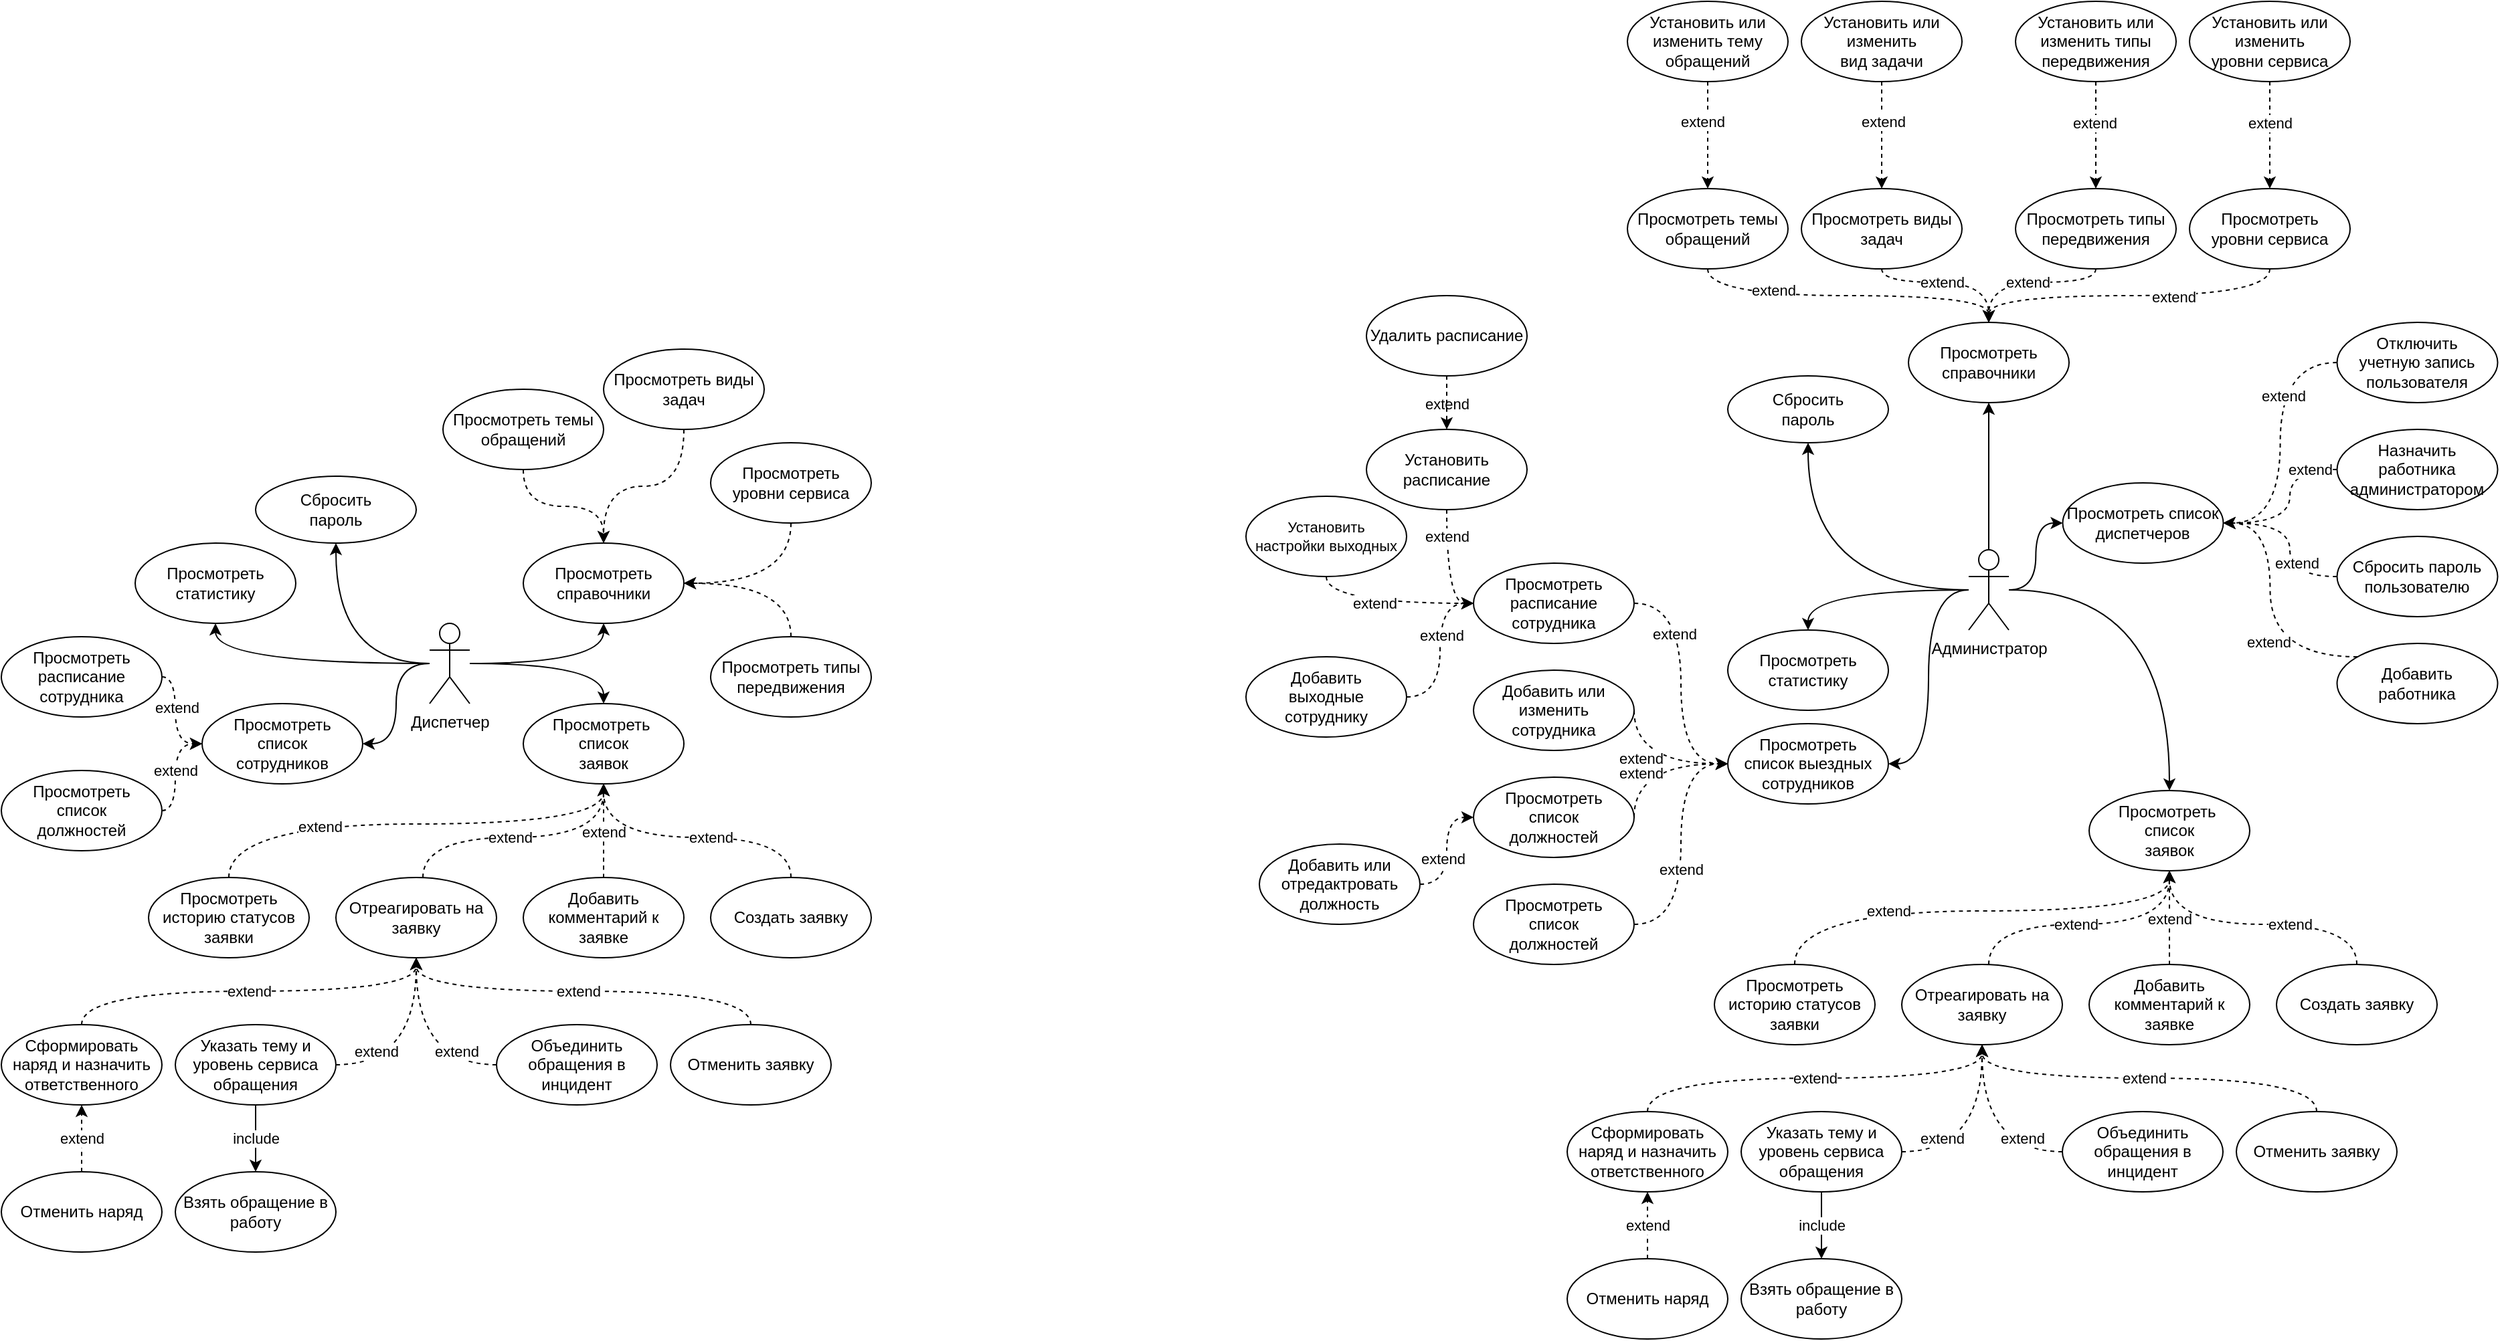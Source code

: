 <mxfile version="21.1.9" type="github">
  <diagram id="vjuk1poThl9Il7xJmEbo" name="Page-1">
    <mxGraphModel dx="1644" dy="2103" grid="1" gridSize="10" guides="1" tooltips="1" connect="1" arrows="1" fold="1" page="1" pageScale="1" pageWidth="1920" pageHeight="1200" math="0" shadow="0">
      <root>
        <mxCell id="0" />
        <mxCell id="1" parent="0" />
        <mxCell id="JzdlDccudjg5mqdQQXAU-8" value="" style="edgeStyle=orthogonalEdgeStyle;orthogonalLoop=1;jettySize=auto;html=1;curved=1;entryX=0.5;entryY=0;entryDx=0;entryDy=0;" parent="1" source="JzdlDccudjg5mqdQQXAU-1" target="JzdlDccudjg5mqdQQXAU-7" edge="1">
          <mxGeometry relative="1" as="geometry" />
        </mxCell>
        <mxCell id="PTMCNFeBPla3yoTyyolg-50" style="edgeStyle=orthogonalEdgeStyle;shape=connector;curved=1;rounded=0;orthogonalLoop=1;jettySize=auto;html=1;entryX=1;entryY=0.5;entryDx=0;entryDy=0;labelBackgroundColor=default;strokeColor=default;fontFamily=Helvetica;fontSize=11;fontColor=default;endArrow=classic;" parent="1" source="JzdlDccudjg5mqdQQXAU-1" target="PTMCNFeBPla3yoTyyolg-49" edge="1">
          <mxGeometry relative="1" as="geometry" />
        </mxCell>
        <mxCell id="qtg-pSpe1ta4W5BYF0yq-2" style="edgeStyle=orthogonalEdgeStyle;rounded=0;orthogonalLoop=1;jettySize=auto;html=1;entryX=0.5;entryY=1;entryDx=0;entryDy=0;curved=1;" edge="1" parent="1" source="JzdlDccudjg5mqdQQXAU-1" target="qtg-pSpe1ta4W5BYF0yq-1">
          <mxGeometry relative="1" as="geometry" />
        </mxCell>
        <mxCell id="qtg-pSpe1ta4W5BYF0yq-13" style="edgeStyle=orthogonalEdgeStyle;shape=connector;curved=1;rounded=0;orthogonalLoop=1;jettySize=auto;html=1;entryX=0.5;entryY=1;entryDx=0;entryDy=0;labelBackgroundColor=default;strokeColor=default;fontFamily=Helvetica;fontSize=11;fontColor=default;endArrow=classic;" edge="1" parent="1" source="JzdlDccudjg5mqdQQXAU-1" target="qtg-pSpe1ta4W5BYF0yq-12">
          <mxGeometry relative="1" as="geometry" />
        </mxCell>
        <mxCell id="qtg-pSpe1ta4W5BYF0yq-14" style="edgeStyle=orthogonalEdgeStyle;shape=connector;curved=1;rounded=0;orthogonalLoop=1;jettySize=auto;html=1;entryX=0.5;entryY=1;entryDx=0;entryDy=0;labelBackgroundColor=default;strokeColor=default;fontFamily=Helvetica;fontSize=11;fontColor=default;endArrow=classic;" edge="1" parent="1" source="JzdlDccudjg5mqdQQXAU-1" target="qtg-pSpe1ta4W5BYF0yq-11">
          <mxGeometry relative="1" as="geometry" />
        </mxCell>
        <mxCell id="JzdlDccudjg5mqdQQXAU-1" value="Диспетчер" style="shape=umlActor;verticalLabelPosition=bottom;verticalAlign=top;html=1;outlineConnect=0;" parent="1" vertex="1">
          <mxGeometry x="610" y="445" width="30" height="60" as="geometry" />
        </mxCell>
        <mxCell id="JzdlDccudjg5mqdQQXAU-12" value="" style="edgeStyle=orthogonalEdgeStyle;curved=1;orthogonalLoop=1;jettySize=auto;html=1;dashed=1;" parent="1" source="JzdlDccudjg5mqdQQXAU-11" target="JzdlDccudjg5mqdQQXAU-7" edge="1">
          <mxGeometry relative="1" as="geometry">
            <Array as="points">
              <mxPoint x="740" y="675" />
            </Array>
          </mxGeometry>
        </mxCell>
        <mxCell id="JzdlDccudjg5mqdQQXAU-13" value="extend" style="edgeLabel;html=1;align=center;verticalAlign=middle;resizable=0;points=[];" parent="JzdlDccudjg5mqdQQXAU-12" vertex="1" connectable="0">
          <mxGeometry x="0.202" y="1" relative="1" as="geometry">
            <mxPoint x="1" y="8" as="offset" />
          </mxGeometry>
        </mxCell>
        <mxCell id="PTMCNFeBPla3yoTyyolg-44" value="" style="edgeStyle=orthogonalEdgeStyle;shape=connector;curved=1;rounded=0;orthogonalLoop=1;jettySize=auto;html=1;labelBackgroundColor=default;strokeColor=default;fontFamily=Helvetica;fontSize=11;fontColor=default;endArrow=classic;dashed=1;exitX=0.5;exitY=0;exitDx=0;exitDy=0;" parent="1" source="PTMCNFeBPla3yoTyyolg-43" target="JzdlDccudjg5mqdQQXAU-7" edge="1">
          <mxGeometry relative="1" as="geometry">
            <Array as="points">
              <mxPoint x="460" y="595" />
              <mxPoint x="740" y="595" />
            </Array>
          </mxGeometry>
        </mxCell>
        <mxCell id="PTMCNFeBPla3yoTyyolg-45" value="extend" style="edgeLabel;html=1;align=center;verticalAlign=middle;resizable=0;points=[];fontSize=11;fontFamily=Helvetica;fontColor=default;" parent="PTMCNFeBPla3yoTyyolg-44" vertex="1" connectable="0">
          <mxGeometry x="-0.386" y="-2" relative="1" as="geometry">
            <mxPoint as="offset" />
          </mxGeometry>
        </mxCell>
        <mxCell id="JzdlDccudjg5mqdQQXAU-7" value="Просмотреть&amp;nbsp;&lt;br&gt;список&lt;br&gt;заявок" style="ellipse;whiteSpace=wrap;html=1;verticalAlign=middle;" parent="1" vertex="1">
          <mxGeometry x="680" y="505" width="120" height="60" as="geometry" />
        </mxCell>
        <mxCell id="JzdlDccudjg5mqdQQXAU-11" value="Добавить комментарий к заявке" style="ellipse;whiteSpace=wrap;html=1;verticalAlign=middle;" parent="1" vertex="1">
          <mxGeometry x="680" y="635" width="120" height="60" as="geometry" />
        </mxCell>
        <mxCell id="JzdlDccudjg5mqdQQXAU-15" style="edgeStyle=orthogonalEdgeStyle;curved=1;orthogonalLoop=1;jettySize=auto;html=1;exitX=0.5;exitY=0;exitDx=0;exitDy=0;entryX=0.5;entryY=1;entryDx=0;entryDy=0;dashed=1;" parent="1" source="JzdlDccudjg5mqdQQXAU-14" target="JzdlDccudjg5mqdQQXAU-19" edge="1">
          <mxGeometry relative="1" as="geometry" />
        </mxCell>
        <mxCell id="JzdlDccudjg5mqdQQXAU-16" value="extend" style="edgeLabel;html=1;align=center;verticalAlign=middle;resizable=0;points=[];" parent="JzdlDccudjg5mqdQQXAU-15" vertex="1" connectable="0">
          <mxGeometry x="0.076" relative="1" as="geometry">
            <mxPoint x="-12" as="offset" />
          </mxGeometry>
        </mxCell>
        <mxCell id="PTMCNFeBPla3yoTyyolg-34" value="extend" style="edgeStyle=orthogonalEdgeStyle;shape=connector;curved=1;rounded=0;orthogonalLoop=1;jettySize=auto;html=1;labelBackgroundColor=default;strokeColor=default;fontFamily=Helvetica;fontSize=11;fontColor=default;endArrow=classic;dashed=1;" parent="1" source="PTMCNFeBPla3yoTyyolg-33" target="JzdlDccudjg5mqdQQXAU-14" edge="1">
          <mxGeometry relative="1" as="geometry" />
        </mxCell>
        <mxCell id="JzdlDccudjg5mqdQQXAU-14" value="Сформировать наряд и назначить ответственного" style="ellipse;whiteSpace=wrap;html=1;verticalAlign=middle;" parent="1" vertex="1">
          <mxGeometry x="290" y="745" width="120" height="60" as="geometry" />
        </mxCell>
        <mxCell id="JzdlDccudjg5mqdQQXAU-17" value="" style="edgeStyle=orthogonalEdgeStyle;curved=1;orthogonalLoop=1;jettySize=auto;html=1;dashed=1;" parent="1" source="JzdlDccudjg5mqdQQXAU-19" edge="1">
          <mxGeometry relative="1" as="geometry">
            <mxPoint x="740" y="565" as="targetPoint" />
            <Array as="points">
              <mxPoint x="605" y="605" />
              <mxPoint x="740" y="605" />
            </Array>
          </mxGeometry>
        </mxCell>
        <mxCell id="JzdlDccudjg5mqdQQXAU-18" value="extend" style="edgeLabel;html=1;align=center;verticalAlign=middle;resizable=0;points=[];" parent="JzdlDccudjg5mqdQQXAU-17" vertex="1" connectable="0">
          <mxGeometry x="0.202" y="1" relative="1" as="geometry">
            <mxPoint x="-29" y="1" as="offset" />
          </mxGeometry>
        </mxCell>
        <mxCell id="PTMCNFeBPla3yoTyyolg-36" value="extend" style="edgeStyle=orthogonalEdgeStyle;shape=connector;curved=1;rounded=0;orthogonalLoop=1;jettySize=auto;html=1;labelBackgroundColor=default;strokeColor=default;fontFamily=Helvetica;fontSize=11;fontColor=default;endArrow=classic;dashed=1;exitX=0;exitY=0.5;exitDx=0;exitDy=0;" parent="1" source="PTMCNFeBPla3yoTyyolg-35" target="JzdlDccudjg5mqdQQXAU-19" edge="1">
          <mxGeometry x="-0.571" y="-10" relative="1" as="geometry">
            <mxPoint as="offset" />
          </mxGeometry>
        </mxCell>
        <mxCell id="PTMCNFeBPla3yoTyyolg-38" value="extend" style="edgeStyle=orthogonalEdgeStyle;shape=connector;curved=1;rounded=0;orthogonalLoop=1;jettySize=auto;html=1;labelBackgroundColor=default;strokeColor=default;fontFamily=Helvetica;fontSize=11;fontColor=default;endArrow=classic;entryX=0.5;entryY=1;entryDx=0;entryDy=0;exitX=1;exitY=0.5;exitDx=0;exitDy=0;dashed=1;" parent="1" source="PTMCNFeBPla3yoTyyolg-37" target="JzdlDccudjg5mqdQQXAU-19" edge="1">
          <mxGeometry x="-0.571" y="10" relative="1" as="geometry">
            <mxPoint as="offset" />
          </mxGeometry>
        </mxCell>
        <mxCell id="JzdlDccudjg5mqdQQXAU-19" value="Отреагировать на заявку" style="ellipse;whiteSpace=wrap;html=1;verticalAlign=middle;" parent="1" vertex="1">
          <mxGeometry x="540" y="635" width="120" height="60" as="geometry" />
        </mxCell>
        <mxCell id="JzdlDccudjg5mqdQQXAU-22" style="edgeStyle=orthogonalEdgeStyle;curved=1;orthogonalLoop=1;jettySize=auto;html=1;exitX=0.5;exitY=0;exitDx=0;exitDy=0;entryX=0.5;entryY=1;entryDx=0;entryDy=0;dashed=1;" parent="1" source="JzdlDccudjg5mqdQQXAU-24" target="JzdlDccudjg5mqdQQXAU-19" edge="1">
          <mxGeometry relative="1" as="geometry">
            <mxPoint x="745" y="715" as="targetPoint" />
          </mxGeometry>
        </mxCell>
        <mxCell id="JzdlDccudjg5mqdQQXAU-23" value="extend" style="edgeLabel;html=1;align=center;verticalAlign=middle;resizable=0;points=[];" parent="JzdlDccudjg5mqdQQXAU-22" vertex="1" connectable="0">
          <mxGeometry x="0.076" relative="1" as="geometry">
            <mxPoint x="7" as="offset" />
          </mxGeometry>
        </mxCell>
        <mxCell id="JzdlDccudjg5mqdQQXAU-24" value="Отменить заявку" style="ellipse;whiteSpace=wrap;html=1;verticalAlign=middle;" parent="1" vertex="1">
          <mxGeometry x="790" y="745" width="120" height="60" as="geometry" />
        </mxCell>
        <mxCell id="NQYNzT67ed76rX-NKbEG-14" value="Создать заявку" style="ellipse;whiteSpace=wrap;html=1;verticalAlign=middle;" parent="1" vertex="1">
          <mxGeometry x="820" y="635" width="120" height="60" as="geometry" />
        </mxCell>
        <mxCell id="NQYNzT67ed76rX-NKbEG-15" value="" style="edgeStyle=orthogonalEdgeStyle;curved=1;orthogonalLoop=1;jettySize=auto;html=1;dashed=1;entryX=0.5;entryY=1;entryDx=0;entryDy=0;exitX=0.5;exitY=0;exitDx=0;exitDy=0;" parent="1" source="NQYNzT67ed76rX-NKbEG-14" target="JzdlDccudjg5mqdQQXAU-7" edge="1">
          <mxGeometry relative="1" as="geometry">
            <mxPoint x="830" y="575" as="targetPoint" />
            <Array as="points">
              <mxPoint x="880" y="605" />
              <mxPoint x="740" y="605" />
            </Array>
            <mxPoint x="875" y="645" as="sourcePoint" />
          </mxGeometry>
        </mxCell>
        <mxCell id="NQYNzT67ed76rX-NKbEG-16" value="extend" style="edgeLabel;html=1;align=center;verticalAlign=middle;resizable=0;points=[];" parent="NQYNzT67ed76rX-NKbEG-15" vertex="1" connectable="0">
          <mxGeometry x="0.202" y="1" relative="1" as="geometry">
            <mxPoint x="36" y="-1" as="offset" />
          </mxGeometry>
        </mxCell>
        <mxCell id="PTMCNFeBPla3yoTyyolg-33" value="Отменить наряд" style="ellipse;whiteSpace=wrap;html=1;verticalAlign=middle;" parent="1" vertex="1">
          <mxGeometry x="290" y="855" width="120" height="60" as="geometry" />
        </mxCell>
        <mxCell id="PTMCNFeBPla3yoTyyolg-35" value="Объединить обращения в инцидент" style="ellipse;whiteSpace=wrap;html=1;verticalAlign=middle;" parent="1" vertex="1">
          <mxGeometry x="660" y="745" width="120" height="60" as="geometry" />
        </mxCell>
        <mxCell id="PTMCNFeBPla3yoTyyolg-40" value="include" style="edgeStyle=orthogonalEdgeStyle;shape=connector;curved=1;rounded=0;orthogonalLoop=1;jettySize=auto;html=1;labelBackgroundColor=default;strokeColor=default;fontFamily=Helvetica;fontSize=11;fontColor=default;endArrow=classic;" parent="1" source="PTMCNFeBPla3yoTyyolg-37" target="PTMCNFeBPla3yoTyyolg-39" edge="1">
          <mxGeometry relative="1" as="geometry" />
        </mxCell>
        <mxCell id="PTMCNFeBPla3yoTyyolg-37" value="Указать тему и уровень сервиса обращения" style="ellipse;whiteSpace=wrap;html=1;verticalAlign=middle;" parent="1" vertex="1">
          <mxGeometry x="420" y="745" width="120" height="60" as="geometry" />
        </mxCell>
        <mxCell id="PTMCNFeBPla3yoTyyolg-39" value="Взять обращение в работу" style="ellipse;whiteSpace=wrap;html=1;verticalAlign=middle;" parent="1" vertex="1">
          <mxGeometry x="420" y="855" width="120" height="60" as="geometry" />
        </mxCell>
        <mxCell id="PTMCNFeBPla3yoTyyolg-43" value="Просмотреть историю статусов&lt;br&gt;заявки" style="ellipse;whiteSpace=wrap;html=1;verticalAlign=middle;" parent="1" vertex="1">
          <mxGeometry x="400" y="635" width="120" height="60" as="geometry" />
        </mxCell>
        <mxCell id="PTMCNFeBPla3yoTyyolg-52" value="extend" style="edgeStyle=orthogonalEdgeStyle;shape=connector;curved=1;rounded=0;orthogonalLoop=1;jettySize=auto;html=1;labelBackgroundColor=default;strokeColor=default;fontFamily=Helvetica;fontSize=11;fontColor=default;endArrow=classic;dashed=1;" parent="1" source="PTMCNFeBPla3yoTyyolg-51" target="PTMCNFeBPla3yoTyyolg-49" edge="1">
          <mxGeometry relative="1" as="geometry">
            <Array as="points">
              <mxPoint x="420" y="585" />
              <mxPoint x="420" y="535" />
            </Array>
          </mxGeometry>
        </mxCell>
        <mxCell id="PTMCNFeBPla3yoTyyolg-54" value="" style="edgeStyle=orthogonalEdgeStyle;shape=connector;curved=1;rounded=0;orthogonalLoop=1;jettySize=auto;html=1;labelBackgroundColor=default;strokeColor=default;fontFamily=Helvetica;fontSize=11;fontColor=default;endArrow=classic;exitX=1;exitY=0.5;exitDx=0;exitDy=0;dashed=1;" parent="1" source="PTMCNFeBPla3yoTyyolg-53" target="PTMCNFeBPla3yoTyyolg-49" edge="1">
          <mxGeometry relative="1" as="geometry">
            <Array as="points">
              <mxPoint x="420" y="485" />
              <mxPoint x="420" y="535" />
            </Array>
          </mxGeometry>
        </mxCell>
        <mxCell id="PTMCNFeBPla3yoTyyolg-55" value="extend" style="edgeLabel;html=1;align=center;verticalAlign=middle;resizable=0;points=[];fontSize=11;fontFamily=Helvetica;fontColor=default;" parent="PTMCNFeBPla3yoTyyolg-54" vertex="1" connectable="0">
          <mxGeometry x="-0.186" y="1" relative="1" as="geometry">
            <mxPoint as="offset" />
          </mxGeometry>
        </mxCell>
        <mxCell id="PTMCNFeBPla3yoTyyolg-49" value="Просмотреть &lt;br&gt;список &lt;br&gt;сотрудников" style="ellipse;whiteSpace=wrap;html=1;verticalAlign=middle;" parent="1" vertex="1">
          <mxGeometry x="440" y="505" width="120" height="60" as="geometry" />
        </mxCell>
        <mxCell id="PTMCNFeBPla3yoTyyolg-51" value="Просмотреть &lt;br&gt;список &lt;br&gt;должностей" style="ellipse;whiteSpace=wrap;html=1;verticalAlign=middle;" parent="1" vertex="1">
          <mxGeometry x="290" y="555" width="120" height="60" as="geometry" />
        </mxCell>
        <mxCell id="PTMCNFeBPla3yoTyyolg-53" value="Просмотреть &lt;br&gt;расписание сотрудника" style="ellipse;whiteSpace=wrap;html=1;verticalAlign=middle;" parent="1" vertex="1">
          <mxGeometry x="290" y="455" width="120" height="60" as="geometry" />
        </mxCell>
        <mxCell id="qtg-pSpe1ta4W5BYF0yq-4" value="" style="edgeStyle=orthogonalEdgeStyle;shape=connector;curved=1;rounded=0;orthogonalLoop=1;jettySize=auto;html=1;labelBackgroundColor=default;strokeColor=default;fontFamily=Helvetica;fontSize=11;fontColor=default;endArrow=classic;dashed=1;exitX=0.5;exitY=1;exitDx=0;exitDy=0;" edge="1" parent="1" source="qtg-pSpe1ta4W5BYF0yq-3" target="qtg-pSpe1ta4W5BYF0yq-1">
          <mxGeometry relative="1" as="geometry" />
        </mxCell>
        <mxCell id="qtg-pSpe1ta4W5BYF0yq-1" value="Просмотреть справочники" style="ellipse;whiteSpace=wrap;html=1;verticalAlign=middle;" vertex="1" parent="1">
          <mxGeometry x="680" y="385" width="120" height="60" as="geometry" />
        </mxCell>
        <mxCell id="qtg-pSpe1ta4W5BYF0yq-3" value="Просмотреть темы обращений" style="ellipse;whiteSpace=wrap;html=1;verticalAlign=middle;" vertex="1" parent="1">
          <mxGeometry x="620" y="270" width="120" height="60" as="geometry" />
        </mxCell>
        <mxCell id="qtg-pSpe1ta4W5BYF0yq-6" style="edgeStyle=orthogonalEdgeStyle;shape=connector;curved=1;rounded=0;orthogonalLoop=1;jettySize=auto;html=1;entryX=0.5;entryY=0;entryDx=0;entryDy=0;labelBackgroundColor=default;strokeColor=default;fontFamily=Helvetica;fontSize=11;fontColor=default;endArrow=classic;dashed=1;exitX=0.5;exitY=1;exitDx=0;exitDy=0;" edge="1" parent="1" source="qtg-pSpe1ta4W5BYF0yq-5" target="qtg-pSpe1ta4W5BYF0yq-1">
          <mxGeometry relative="1" as="geometry" />
        </mxCell>
        <mxCell id="qtg-pSpe1ta4W5BYF0yq-5" value="Просмотреть виды задач" style="ellipse;whiteSpace=wrap;html=1;verticalAlign=middle;" vertex="1" parent="1">
          <mxGeometry x="740" y="240" width="120" height="60" as="geometry" />
        </mxCell>
        <mxCell id="qtg-pSpe1ta4W5BYF0yq-8" style="edgeStyle=orthogonalEdgeStyle;shape=connector;curved=1;rounded=0;orthogonalLoop=1;jettySize=auto;html=1;labelBackgroundColor=default;strokeColor=default;fontFamily=Helvetica;fontSize=11;fontColor=default;endArrow=classic;dashed=1;exitX=0.5;exitY=0;exitDx=0;exitDy=0;" edge="1" parent="1" source="qtg-pSpe1ta4W5BYF0yq-7">
          <mxGeometry relative="1" as="geometry">
            <mxPoint x="800" y="415" as="targetPoint" />
            <Array as="points">
              <mxPoint x="880" y="415" />
            </Array>
          </mxGeometry>
        </mxCell>
        <mxCell id="qtg-pSpe1ta4W5BYF0yq-7" value="Просмотреть типы передвижения" style="ellipse;whiteSpace=wrap;html=1;verticalAlign=middle;" vertex="1" parent="1">
          <mxGeometry x="820" y="455" width="120" height="60" as="geometry" />
        </mxCell>
        <mxCell id="qtg-pSpe1ta4W5BYF0yq-10" style="edgeStyle=orthogonalEdgeStyle;shape=connector;curved=1;rounded=0;orthogonalLoop=1;jettySize=auto;html=1;entryX=1;entryY=0.5;entryDx=0;entryDy=0;labelBackgroundColor=default;strokeColor=default;fontFamily=Helvetica;fontSize=11;fontColor=default;endArrow=classic;exitX=0.5;exitY=1;exitDx=0;exitDy=0;dashed=1;" edge="1" parent="1" source="qtg-pSpe1ta4W5BYF0yq-9" target="qtg-pSpe1ta4W5BYF0yq-1">
          <mxGeometry relative="1" as="geometry" />
        </mxCell>
        <mxCell id="qtg-pSpe1ta4W5BYF0yq-9" value="Просмотреть &lt;br&gt;уровни сервиса" style="ellipse;whiteSpace=wrap;html=1;verticalAlign=middle;" vertex="1" parent="1">
          <mxGeometry x="820" y="310" width="120" height="60" as="geometry" />
        </mxCell>
        <mxCell id="qtg-pSpe1ta4W5BYF0yq-11" value="Сбросить &lt;br&gt;пароль" style="ellipse;whiteSpace=wrap;html=1;" vertex="1" parent="1">
          <mxGeometry x="480" y="335" width="120" height="50" as="geometry" />
        </mxCell>
        <mxCell id="qtg-pSpe1ta4W5BYF0yq-12" value="Просмотреть статистику" style="ellipse;whiteSpace=wrap;html=1;verticalAlign=middle;" vertex="1" parent="1">
          <mxGeometry x="390" y="385" width="120" height="60" as="geometry" />
        </mxCell>
        <mxCell id="qtg-pSpe1ta4W5BYF0yq-15" value="" style="edgeStyle=orthogonalEdgeStyle;orthogonalLoop=1;jettySize=auto;html=1;curved=1;entryX=0.5;entryY=0;entryDx=0;entryDy=0;" edge="1" parent="1" source="qtg-pSpe1ta4W5BYF0yq-20" target="qtg-pSpe1ta4W5BYF0yq-25">
          <mxGeometry relative="1" as="geometry" />
        </mxCell>
        <mxCell id="qtg-pSpe1ta4W5BYF0yq-16" style="edgeStyle=orthogonalEdgeStyle;shape=connector;curved=1;rounded=0;orthogonalLoop=1;jettySize=auto;html=1;entryX=1;entryY=0.5;entryDx=0;entryDy=0;labelBackgroundColor=default;strokeColor=default;fontFamily=Helvetica;fontSize=11;fontColor=default;endArrow=classic;" edge="1" parent="1" source="qtg-pSpe1ta4W5BYF0yq-20" target="qtg-pSpe1ta4W5BYF0yq-51">
          <mxGeometry relative="1" as="geometry">
            <Array as="points">
              <mxPoint x="1730" y="420" />
              <mxPoint x="1730" y="550" />
            </Array>
          </mxGeometry>
        </mxCell>
        <mxCell id="qtg-pSpe1ta4W5BYF0yq-17" style="edgeStyle=orthogonalEdgeStyle;rounded=0;orthogonalLoop=1;jettySize=auto;html=1;entryX=0.5;entryY=1;entryDx=0;entryDy=0;curved=1;" edge="1" parent="1" source="qtg-pSpe1ta4W5BYF0yq-20" target="qtg-pSpe1ta4W5BYF0yq-55">
          <mxGeometry relative="1" as="geometry" />
        </mxCell>
        <mxCell id="qtg-pSpe1ta4W5BYF0yq-19" style="edgeStyle=orthogonalEdgeStyle;shape=connector;curved=1;rounded=0;orthogonalLoop=1;jettySize=auto;html=1;entryX=0.5;entryY=1;entryDx=0;entryDy=0;labelBackgroundColor=default;strokeColor=default;fontFamily=Helvetica;fontSize=11;fontColor=default;endArrow=classic;" edge="1" parent="1" source="qtg-pSpe1ta4W5BYF0yq-20" target="qtg-pSpe1ta4W5BYF0yq-63">
          <mxGeometry relative="1" as="geometry" />
        </mxCell>
        <mxCell id="qtg-pSpe1ta4W5BYF0yq-78" style="edgeStyle=orthogonalEdgeStyle;shape=connector;curved=1;rounded=0;orthogonalLoop=1;jettySize=auto;html=1;entryX=0;entryY=0.5;entryDx=0;entryDy=0;labelBackgroundColor=default;strokeColor=default;fontFamily=Helvetica;fontSize=11;fontColor=default;endArrow=classic;" edge="1" parent="1" source="qtg-pSpe1ta4W5BYF0yq-20" target="qtg-pSpe1ta4W5BYF0yq-67">
          <mxGeometry relative="1" as="geometry" />
        </mxCell>
        <mxCell id="qtg-pSpe1ta4W5BYF0yq-93" style="edgeStyle=orthogonalEdgeStyle;shape=connector;curved=1;rounded=0;orthogonalLoop=1;jettySize=auto;html=1;entryX=0.5;entryY=0;entryDx=0;entryDy=0;labelBackgroundColor=default;strokeColor=default;fontFamily=Helvetica;fontSize=11;fontColor=default;endArrow=classic;" edge="1" parent="1" source="qtg-pSpe1ta4W5BYF0yq-20" target="qtg-pSpe1ta4W5BYF0yq-64">
          <mxGeometry relative="1" as="geometry" />
        </mxCell>
        <mxCell id="qtg-pSpe1ta4W5BYF0yq-20" value="Администратор" style="shape=umlActor;verticalLabelPosition=bottom;verticalAlign=top;html=1;outlineConnect=0;" vertex="1" parent="1">
          <mxGeometry x="1760" y="390" width="30" height="60" as="geometry" />
        </mxCell>
        <mxCell id="qtg-pSpe1ta4W5BYF0yq-21" value="" style="edgeStyle=orthogonalEdgeStyle;curved=1;orthogonalLoop=1;jettySize=auto;html=1;dashed=1;" edge="1" parent="1" source="qtg-pSpe1ta4W5BYF0yq-26" target="qtg-pSpe1ta4W5BYF0yq-25">
          <mxGeometry relative="1" as="geometry">
            <Array as="points">
              <mxPoint x="1910" y="740" />
            </Array>
          </mxGeometry>
        </mxCell>
        <mxCell id="qtg-pSpe1ta4W5BYF0yq-22" value="extend" style="edgeLabel;html=1;align=center;verticalAlign=middle;resizable=0;points=[];" vertex="1" connectable="0" parent="qtg-pSpe1ta4W5BYF0yq-21">
          <mxGeometry x="0.202" y="1" relative="1" as="geometry">
            <mxPoint x="1" y="8" as="offset" />
          </mxGeometry>
        </mxCell>
        <mxCell id="qtg-pSpe1ta4W5BYF0yq-23" value="" style="edgeStyle=orthogonalEdgeStyle;shape=connector;curved=1;rounded=0;orthogonalLoop=1;jettySize=auto;html=1;labelBackgroundColor=default;strokeColor=default;fontFamily=Helvetica;fontSize=11;fontColor=default;endArrow=classic;dashed=1;exitX=0.5;exitY=0;exitDx=0;exitDy=0;" edge="1" parent="1" source="qtg-pSpe1ta4W5BYF0yq-47" target="qtg-pSpe1ta4W5BYF0yq-25">
          <mxGeometry relative="1" as="geometry">
            <Array as="points">
              <mxPoint x="1630" y="660" />
              <mxPoint x="1910" y="660" />
            </Array>
          </mxGeometry>
        </mxCell>
        <mxCell id="qtg-pSpe1ta4W5BYF0yq-24" value="extend" style="edgeLabel;html=1;align=center;verticalAlign=middle;resizable=0;points=[];fontSize=11;fontFamily=Helvetica;fontColor=default;" vertex="1" connectable="0" parent="qtg-pSpe1ta4W5BYF0yq-23">
          <mxGeometry x="-0.386" y="-2" relative="1" as="geometry">
            <mxPoint x="2" y="-2" as="offset" />
          </mxGeometry>
        </mxCell>
        <mxCell id="qtg-pSpe1ta4W5BYF0yq-25" value="Просмотреть&amp;nbsp;&lt;br&gt;список&lt;br&gt;заявок" style="ellipse;whiteSpace=wrap;html=1;verticalAlign=middle;" vertex="1" parent="1">
          <mxGeometry x="1850" y="570" width="120" height="60" as="geometry" />
        </mxCell>
        <mxCell id="qtg-pSpe1ta4W5BYF0yq-26" value="Добавить комментарий к заявке" style="ellipse;whiteSpace=wrap;html=1;verticalAlign=middle;" vertex="1" parent="1">
          <mxGeometry x="1850" y="700" width="120" height="60" as="geometry" />
        </mxCell>
        <mxCell id="qtg-pSpe1ta4W5BYF0yq-27" style="edgeStyle=orthogonalEdgeStyle;curved=1;orthogonalLoop=1;jettySize=auto;html=1;exitX=0.5;exitY=0;exitDx=0;exitDy=0;entryX=0.5;entryY=1;entryDx=0;entryDy=0;dashed=1;" edge="1" parent="1" source="qtg-pSpe1ta4W5BYF0yq-30" target="qtg-pSpe1ta4W5BYF0yq-35">
          <mxGeometry relative="1" as="geometry" />
        </mxCell>
        <mxCell id="qtg-pSpe1ta4W5BYF0yq-28" value="extend" style="edgeLabel;html=1;align=center;verticalAlign=middle;resizable=0;points=[];" vertex="1" connectable="0" parent="qtg-pSpe1ta4W5BYF0yq-27">
          <mxGeometry x="0.076" relative="1" as="geometry">
            <mxPoint x="-12" as="offset" />
          </mxGeometry>
        </mxCell>
        <mxCell id="qtg-pSpe1ta4W5BYF0yq-29" value="extend" style="edgeStyle=orthogonalEdgeStyle;shape=connector;curved=1;rounded=0;orthogonalLoop=1;jettySize=auto;html=1;labelBackgroundColor=default;strokeColor=default;fontFamily=Helvetica;fontSize=11;fontColor=default;endArrow=classic;dashed=1;" edge="1" parent="1" source="qtg-pSpe1ta4W5BYF0yq-42" target="qtg-pSpe1ta4W5BYF0yq-30">
          <mxGeometry relative="1" as="geometry" />
        </mxCell>
        <mxCell id="qtg-pSpe1ta4W5BYF0yq-30" value="Сформировать наряд и назначить ответственного" style="ellipse;whiteSpace=wrap;html=1;verticalAlign=middle;" vertex="1" parent="1">
          <mxGeometry x="1460" y="810" width="120" height="60" as="geometry" />
        </mxCell>
        <mxCell id="qtg-pSpe1ta4W5BYF0yq-31" value="" style="edgeStyle=orthogonalEdgeStyle;curved=1;orthogonalLoop=1;jettySize=auto;html=1;dashed=1;" edge="1" parent="1" source="qtg-pSpe1ta4W5BYF0yq-35">
          <mxGeometry relative="1" as="geometry">
            <mxPoint x="1910" y="630" as="targetPoint" />
            <Array as="points">
              <mxPoint x="1775" y="670" />
              <mxPoint x="1910" y="670" />
            </Array>
          </mxGeometry>
        </mxCell>
        <mxCell id="qtg-pSpe1ta4W5BYF0yq-32" value="extend" style="edgeLabel;html=1;align=center;verticalAlign=middle;resizable=0;points=[];" vertex="1" connectable="0" parent="qtg-pSpe1ta4W5BYF0yq-31">
          <mxGeometry x="0.202" y="1" relative="1" as="geometry">
            <mxPoint x="-29" y="1" as="offset" />
          </mxGeometry>
        </mxCell>
        <mxCell id="qtg-pSpe1ta4W5BYF0yq-33" value="extend" style="edgeStyle=orthogonalEdgeStyle;shape=connector;curved=1;rounded=0;orthogonalLoop=1;jettySize=auto;html=1;labelBackgroundColor=default;strokeColor=default;fontFamily=Helvetica;fontSize=11;fontColor=default;endArrow=classic;dashed=1;exitX=0;exitY=0.5;exitDx=0;exitDy=0;" edge="1" parent="1" source="qtg-pSpe1ta4W5BYF0yq-43" target="qtg-pSpe1ta4W5BYF0yq-35">
          <mxGeometry x="-0.571" y="-10" relative="1" as="geometry">
            <mxPoint as="offset" />
          </mxGeometry>
        </mxCell>
        <mxCell id="qtg-pSpe1ta4W5BYF0yq-34" value="extend" style="edgeStyle=orthogonalEdgeStyle;shape=connector;curved=1;rounded=0;orthogonalLoop=1;jettySize=auto;html=1;labelBackgroundColor=default;strokeColor=default;fontFamily=Helvetica;fontSize=11;fontColor=default;endArrow=classic;entryX=0.5;entryY=1;entryDx=0;entryDy=0;exitX=1;exitY=0.5;exitDx=0;exitDy=0;dashed=1;" edge="1" parent="1" source="qtg-pSpe1ta4W5BYF0yq-45" target="qtg-pSpe1ta4W5BYF0yq-35">
          <mxGeometry x="-0.571" y="10" relative="1" as="geometry">
            <mxPoint as="offset" />
          </mxGeometry>
        </mxCell>
        <mxCell id="qtg-pSpe1ta4W5BYF0yq-35" value="Отреагировать на заявку" style="ellipse;whiteSpace=wrap;html=1;verticalAlign=middle;" vertex="1" parent="1">
          <mxGeometry x="1710" y="700" width="120" height="60" as="geometry" />
        </mxCell>
        <mxCell id="qtg-pSpe1ta4W5BYF0yq-36" style="edgeStyle=orthogonalEdgeStyle;curved=1;orthogonalLoop=1;jettySize=auto;html=1;exitX=0.5;exitY=0;exitDx=0;exitDy=0;entryX=0.5;entryY=1;entryDx=0;entryDy=0;dashed=1;" edge="1" parent="1" source="qtg-pSpe1ta4W5BYF0yq-38" target="qtg-pSpe1ta4W5BYF0yq-35">
          <mxGeometry relative="1" as="geometry">
            <mxPoint x="1895" y="660" as="targetPoint" />
          </mxGeometry>
        </mxCell>
        <mxCell id="qtg-pSpe1ta4W5BYF0yq-37" value="extend" style="edgeLabel;html=1;align=center;verticalAlign=middle;resizable=0;points=[];" vertex="1" connectable="0" parent="qtg-pSpe1ta4W5BYF0yq-36">
          <mxGeometry x="0.076" relative="1" as="geometry">
            <mxPoint x="7" as="offset" />
          </mxGeometry>
        </mxCell>
        <mxCell id="qtg-pSpe1ta4W5BYF0yq-38" value="Отменить заявку" style="ellipse;whiteSpace=wrap;html=1;verticalAlign=middle;" vertex="1" parent="1">
          <mxGeometry x="1960" y="810" width="120" height="60" as="geometry" />
        </mxCell>
        <mxCell id="qtg-pSpe1ta4W5BYF0yq-39" value="Создать заявку" style="ellipse;whiteSpace=wrap;html=1;verticalAlign=middle;" vertex="1" parent="1">
          <mxGeometry x="1990" y="700" width="120" height="60" as="geometry" />
        </mxCell>
        <mxCell id="qtg-pSpe1ta4W5BYF0yq-40" value="" style="edgeStyle=orthogonalEdgeStyle;curved=1;orthogonalLoop=1;jettySize=auto;html=1;dashed=1;entryX=0.5;entryY=1;entryDx=0;entryDy=0;exitX=0.5;exitY=0;exitDx=0;exitDy=0;" edge="1" parent="1" source="qtg-pSpe1ta4W5BYF0yq-39" target="qtg-pSpe1ta4W5BYF0yq-25">
          <mxGeometry relative="1" as="geometry">
            <mxPoint x="2000" y="640" as="targetPoint" />
            <Array as="points">
              <mxPoint x="2050" y="670" />
              <mxPoint x="1910" y="670" />
            </Array>
            <mxPoint x="2045" y="710" as="sourcePoint" />
          </mxGeometry>
        </mxCell>
        <mxCell id="qtg-pSpe1ta4W5BYF0yq-41" value="extend" style="edgeLabel;html=1;align=center;verticalAlign=middle;resizable=0;points=[];" vertex="1" connectable="0" parent="qtg-pSpe1ta4W5BYF0yq-40">
          <mxGeometry x="0.202" y="1" relative="1" as="geometry">
            <mxPoint x="46" y="-1" as="offset" />
          </mxGeometry>
        </mxCell>
        <mxCell id="qtg-pSpe1ta4W5BYF0yq-42" value="Отменить наряд" style="ellipse;whiteSpace=wrap;html=1;verticalAlign=middle;" vertex="1" parent="1">
          <mxGeometry x="1460" y="920" width="120" height="60" as="geometry" />
        </mxCell>
        <mxCell id="qtg-pSpe1ta4W5BYF0yq-43" value="Объединить обращения в инцидент" style="ellipse;whiteSpace=wrap;html=1;verticalAlign=middle;" vertex="1" parent="1">
          <mxGeometry x="1830" y="810" width="120" height="60" as="geometry" />
        </mxCell>
        <mxCell id="qtg-pSpe1ta4W5BYF0yq-44" value="include" style="edgeStyle=orthogonalEdgeStyle;shape=connector;curved=1;rounded=0;orthogonalLoop=1;jettySize=auto;html=1;labelBackgroundColor=default;strokeColor=default;fontFamily=Helvetica;fontSize=11;fontColor=default;endArrow=classic;" edge="1" parent="1" source="qtg-pSpe1ta4W5BYF0yq-45" target="qtg-pSpe1ta4W5BYF0yq-46">
          <mxGeometry relative="1" as="geometry" />
        </mxCell>
        <mxCell id="qtg-pSpe1ta4W5BYF0yq-45" value="Указать тему и уровень сервиса обращения" style="ellipse;whiteSpace=wrap;html=1;verticalAlign=middle;" vertex="1" parent="1">
          <mxGeometry x="1590" y="810" width="120" height="60" as="geometry" />
        </mxCell>
        <mxCell id="qtg-pSpe1ta4W5BYF0yq-46" value="Взять обращение в работу" style="ellipse;whiteSpace=wrap;html=1;verticalAlign=middle;" vertex="1" parent="1">
          <mxGeometry x="1590" y="920" width="120" height="60" as="geometry" />
        </mxCell>
        <mxCell id="qtg-pSpe1ta4W5BYF0yq-47" value="Просмотреть историю статусов&lt;br&gt;заявки" style="ellipse;whiteSpace=wrap;html=1;verticalAlign=middle;" vertex="1" parent="1">
          <mxGeometry x="1570" y="700" width="120" height="60" as="geometry" />
        </mxCell>
        <mxCell id="qtg-pSpe1ta4W5BYF0yq-51" value="Просмотреть &lt;br&gt;список выездных&lt;br&gt;сотрудников" style="ellipse;whiteSpace=wrap;html=1;verticalAlign=middle;" vertex="1" parent="1">
          <mxGeometry x="1580" y="520" width="120" height="60" as="geometry" />
        </mxCell>
        <mxCell id="qtg-pSpe1ta4W5BYF0yq-84" style="edgeStyle=orthogonalEdgeStyle;shape=connector;curved=1;rounded=0;orthogonalLoop=1;jettySize=auto;html=1;entryX=0;entryY=0.5;entryDx=0;entryDy=0;labelBackgroundColor=default;strokeColor=default;fontFamily=Helvetica;fontSize=11;fontColor=default;endArrow=classic;dashed=1;" edge="1" parent="1" source="qtg-pSpe1ta4W5BYF0yq-52" target="qtg-pSpe1ta4W5BYF0yq-51">
          <mxGeometry relative="1" as="geometry" />
        </mxCell>
        <mxCell id="qtg-pSpe1ta4W5BYF0yq-91" value="extend" style="edgeLabel;html=1;align=center;verticalAlign=middle;resizable=0;points=[];fontSize=11;fontFamily=Helvetica;fontColor=default;" vertex="1" connectable="0" parent="qtg-pSpe1ta4W5BYF0yq-84">
          <mxGeometry x="-0.194" relative="1" as="geometry">
            <mxPoint as="offset" />
          </mxGeometry>
        </mxCell>
        <mxCell id="qtg-pSpe1ta4W5BYF0yq-52" value="Просмотреть &lt;br&gt;список &lt;br&gt;должностей" style="ellipse;whiteSpace=wrap;html=1;verticalAlign=middle;" vertex="1" parent="1">
          <mxGeometry x="1390" y="640" width="120" height="60" as="geometry" />
        </mxCell>
        <mxCell id="qtg-pSpe1ta4W5BYF0yq-87" style="edgeStyle=orthogonalEdgeStyle;shape=connector;curved=1;rounded=0;orthogonalLoop=1;jettySize=auto;html=1;entryX=0;entryY=0.5;entryDx=0;entryDy=0;dashed=1;labelBackgroundColor=default;strokeColor=default;fontFamily=Helvetica;fontSize=11;fontColor=default;endArrow=classic;" edge="1" parent="1" source="qtg-pSpe1ta4W5BYF0yq-53" target="qtg-pSpe1ta4W5BYF0yq-51">
          <mxGeometry relative="1" as="geometry" />
        </mxCell>
        <mxCell id="qtg-pSpe1ta4W5BYF0yq-88" value="extend" style="edgeLabel;html=1;align=center;verticalAlign=middle;resizable=0;points=[];fontSize=11;fontFamily=Helvetica;fontColor=default;" vertex="1" connectable="0" parent="qtg-pSpe1ta4W5BYF0yq-87">
          <mxGeometry x="-0.391" y="-5" relative="1" as="geometry">
            <mxPoint as="offset" />
          </mxGeometry>
        </mxCell>
        <mxCell id="qtg-pSpe1ta4W5BYF0yq-95" value="" style="edgeStyle=orthogonalEdgeStyle;shape=connector;curved=1;rounded=0;orthogonalLoop=1;jettySize=auto;html=1;dashed=1;labelBackgroundColor=default;strokeColor=default;fontFamily=Helvetica;fontSize=11;fontColor=default;endArrow=classic;entryX=0;entryY=0.5;entryDx=0;entryDy=0;" edge="1" parent="1" source="qtg-pSpe1ta4W5BYF0yq-94" target="qtg-pSpe1ta4W5BYF0yq-53">
          <mxGeometry relative="1" as="geometry" />
        </mxCell>
        <mxCell id="qtg-pSpe1ta4W5BYF0yq-96" value="extend" style="edgeLabel;html=1;align=center;verticalAlign=middle;resizable=0;points=[];fontSize=11;fontFamily=Helvetica;fontColor=default;" vertex="1" connectable="0" parent="qtg-pSpe1ta4W5BYF0yq-95">
          <mxGeometry x="0.188" y="-1" relative="1" as="geometry">
            <mxPoint x="1" y="-133" as="offset" />
          </mxGeometry>
        </mxCell>
        <mxCell id="qtg-pSpe1ta4W5BYF0yq-127" value="" style="edgeStyle=orthogonalEdgeStyle;shape=connector;curved=1;rounded=0;orthogonalLoop=1;jettySize=auto;html=1;dashed=1;labelBackgroundColor=default;strokeColor=default;fontFamily=Helvetica;fontSize=11;fontColor=default;endArrow=classic;exitX=0.5;exitY=1;exitDx=0;exitDy=0;" edge="1" parent="1" source="qtg-pSpe1ta4W5BYF0yq-126" target="qtg-pSpe1ta4W5BYF0yq-53">
          <mxGeometry relative="1" as="geometry" />
        </mxCell>
        <mxCell id="qtg-pSpe1ta4W5BYF0yq-128" value="extend" style="edgeLabel;html=1;align=center;verticalAlign=middle;resizable=0;points=[];fontSize=11;fontFamily=Helvetica;fontColor=default;" vertex="1" connectable="0" parent="qtg-pSpe1ta4W5BYF0yq-127">
          <mxGeometry x="-0.201" y="-1" relative="1" as="geometry">
            <mxPoint x="4" y="-1" as="offset" />
          </mxGeometry>
        </mxCell>
        <mxCell id="qtg-pSpe1ta4W5BYF0yq-53" value="Просмотреть &lt;br&gt;расписание сотрудника" style="ellipse;whiteSpace=wrap;html=1;verticalAlign=middle;" vertex="1" parent="1">
          <mxGeometry x="1390" y="400" width="120" height="60" as="geometry" />
        </mxCell>
        <mxCell id="qtg-pSpe1ta4W5BYF0yq-54" value="" style="edgeStyle=orthogonalEdgeStyle;shape=connector;curved=1;rounded=0;orthogonalLoop=1;jettySize=auto;html=1;labelBackgroundColor=default;strokeColor=default;fontFamily=Helvetica;fontSize=11;fontColor=default;endArrow=classic;dashed=1;exitX=0.5;exitY=1;exitDx=0;exitDy=0;" edge="1" parent="1" source="qtg-pSpe1ta4W5BYF0yq-56" target="qtg-pSpe1ta4W5BYF0yq-55">
          <mxGeometry relative="1" as="geometry" />
        </mxCell>
        <mxCell id="qtg-pSpe1ta4W5BYF0yq-117" value="extend" style="edgeLabel;html=1;align=center;verticalAlign=middle;resizable=0;points=[];fontSize=11;fontFamily=Helvetica;fontColor=default;" vertex="1" connectable="0" parent="qtg-pSpe1ta4W5BYF0yq-54">
          <mxGeometry x="-0.449" y="4" relative="1" as="geometry">
            <mxPoint as="offset" />
          </mxGeometry>
        </mxCell>
        <mxCell id="qtg-pSpe1ta4W5BYF0yq-55" value="Просмотреть справочники" style="ellipse;whiteSpace=wrap;html=1;verticalAlign=middle;" vertex="1" parent="1">
          <mxGeometry x="1715" y="220" width="120" height="60" as="geometry" />
        </mxCell>
        <mxCell id="qtg-pSpe1ta4W5BYF0yq-106" value="" style="edgeStyle=orthogonalEdgeStyle;shape=connector;curved=1;rounded=0;orthogonalLoop=1;jettySize=auto;html=1;dashed=1;labelBackgroundColor=default;strokeColor=default;fontFamily=Helvetica;fontSize=11;fontColor=default;endArrow=classic;" edge="1" parent="1" source="qtg-pSpe1ta4W5BYF0yq-105" target="qtg-pSpe1ta4W5BYF0yq-56">
          <mxGeometry relative="1" as="geometry" />
        </mxCell>
        <mxCell id="qtg-pSpe1ta4W5BYF0yq-113" value="extend" style="edgeLabel;html=1;align=center;verticalAlign=middle;resizable=0;points=[];fontSize=11;fontFamily=Helvetica;fontColor=default;" vertex="1" connectable="0" parent="qtg-pSpe1ta4W5BYF0yq-106">
          <mxGeometry x="-0.263" y="-4" relative="1" as="geometry">
            <mxPoint as="offset" />
          </mxGeometry>
        </mxCell>
        <mxCell id="qtg-pSpe1ta4W5BYF0yq-56" value="Просмотреть темы обращений" style="ellipse;whiteSpace=wrap;html=1;verticalAlign=middle;" vertex="1" parent="1">
          <mxGeometry x="1505" y="120" width="120" height="60" as="geometry" />
        </mxCell>
        <mxCell id="qtg-pSpe1ta4W5BYF0yq-57" style="edgeStyle=orthogonalEdgeStyle;shape=connector;curved=1;rounded=0;orthogonalLoop=1;jettySize=auto;html=1;entryX=0.5;entryY=0;entryDx=0;entryDy=0;labelBackgroundColor=default;strokeColor=default;fontFamily=Helvetica;fontSize=11;fontColor=default;endArrow=classic;dashed=1;exitX=0.5;exitY=1;exitDx=0;exitDy=0;" edge="1" parent="1" source="qtg-pSpe1ta4W5BYF0yq-58" target="qtg-pSpe1ta4W5BYF0yq-55">
          <mxGeometry relative="1" as="geometry">
            <Array as="points">
              <mxPoint x="1695" y="190" />
              <mxPoint x="1775" y="190" />
            </Array>
          </mxGeometry>
        </mxCell>
        <mxCell id="qtg-pSpe1ta4W5BYF0yq-118" value="extend" style="edgeLabel;html=1;align=center;verticalAlign=middle;resizable=0;points=[];fontSize=11;fontFamily=Helvetica;fontColor=default;" vertex="1" connectable="0" parent="qtg-pSpe1ta4W5BYF0yq-57">
          <mxGeometry x="-0.289" y="-6" relative="1" as="geometry">
            <mxPoint x="12" y="-6" as="offset" />
          </mxGeometry>
        </mxCell>
        <mxCell id="qtg-pSpe1ta4W5BYF0yq-108" value="" style="edgeStyle=orthogonalEdgeStyle;shape=connector;curved=1;rounded=0;orthogonalLoop=1;jettySize=auto;html=1;dashed=1;labelBackgroundColor=default;strokeColor=default;fontFamily=Helvetica;fontSize=11;fontColor=default;endArrow=classic;" edge="1" parent="1" source="qtg-pSpe1ta4W5BYF0yq-107" target="qtg-pSpe1ta4W5BYF0yq-58">
          <mxGeometry relative="1" as="geometry" />
        </mxCell>
        <mxCell id="qtg-pSpe1ta4W5BYF0yq-114" value="extend" style="edgeLabel;html=1;align=center;verticalAlign=middle;resizable=0;points=[];fontSize=11;fontFamily=Helvetica;fontColor=default;" vertex="1" connectable="0" parent="qtg-pSpe1ta4W5BYF0yq-108">
          <mxGeometry x="-0.263" y="1" relative="1" as="geometry">
            <mxPoint as="offset" />
          </mxGeometry>
        </mxCell>
        <mxCell id="qtg-pSpe1ta4W5BYF0yq-58" value="Просмотреть виды задач" style="ellipse;whiteSpace=wrap;html=1;verticalAlign=middle;" vertex="1" parent="1">
          <mxGeometry x="1635" y="120" width="120" height="60" as="geometry" />
        </mxCell>
        <mxCell id="qtg-pSpe1ta4W5BYF0yq-59" style="edgeStyle=orthogonalEdgeStyle;shape=connector;curved=1;rounded=0;orthogonalLoop=1;jettySize=auto;html=1;entryX=0.5;entryY=0;entryDx=0;entryDy=0;labelBackgroundColor=default;strokeColor=default;fontFamily=Helvetica;fontSize=11;fontColor=default;endArrow=classic;dashed=1;exitX=0.5;exitY=1;exitDx=0;exitDy=0;" edge="1" parent="1" source="qtg-pSpe1ta4W5BYF0yq-60" target="qtg-pSpe1ta4W5BYF0yq-55">
          <mxGeometry relative="1" as="geometry">
            <Array as="points">
              <mxPoint x="1855" y="190" />
              <mxPoint x="1775" y="190" />
            </Array>
          </mxGeometry>
        </mxCell>
        <mxCell id="qtg-pSpe1ta4W5BYF0yq-119" value="extend" style="edgeLabel;html=1;align=center;verticalAlign=middle;resizable=0;points=[];fontSize=11;fontFamily=Helvetica;fontColor=default;" vertex="1" connectable="0" parent="qtg-pSpe1ta4W5BYF0yq-59">
          <mxGeometry x="0.026" y="4" relative="1" as="geometry">
            <mxPoint y="-4" as="offset" />
          </mxGeometry>
        </mxCell>
        <mxCell id="qtg-pSpe1ta4W5BYF0yq-110" value="" style="edgeStyle=orthogonalEdgeStyle;shape=connector;curved=1;rounded=0;orthogonalLoop=1;jettySize=auto;html=1;dashed=1;labelBackgroundColor=default;strokeColor=default;fontFamily=Helvetica;fontSize=11;fontColor=default;endArrow=classic;" edge="1" parent="1" source="qtg-pSpe1ta4W5BYF0yq-109" target="qtg-pSpe1ta4W5BYF0yq-60">
          <mxGeometry relative="1" as="geometry" />
        </mxCell>
        <mxCell id="qtg-pSpe1ta4W5BYF0yq-115" value="extend" style="edgeLabel;html=1;align=center;verticalAlign=middle;resizable=0;points=[];fontSize=11;fontFamily=Helvetica;fontColor=default;" vertex="1" connectable="0" parent="qtg-pSpe1ta4W5BYF0yq-110">
          <mxGeometry x="-0.242" y="-1" relative="1" as="geometry">
            <mxPoint as="offset" />
          </mxGeometry>
        </mxCell>
        <mxCell id="qtg-pSpe1ta4W5BYF0yq-60" value="Просмотреть типы передвижения" style="ellipse;whiteSpace=wrap;html=1;verticalAlign=middle;" vertex="1" parent="1">
          <mxGeometry x="1795" y="120" width="120" height="60" as="geometry" />
        </mxCell>
        <mxCell id="qtg-pSpe1ta4W5BYF0yq-61" style="edgeStyle=orthogonalEdgeStyle;shape=connector;curved=1;rounded=0;orthogonalLoop=1;jettySize=auto;html=1;entryX=0.5;entryY=0;entryDx=0;entryDy=0;labelBackgroundColor=default;strokeColor=default;fontFamily=Helvetica;fontSize=11;fontColor=default;endArrow=classic;exitX=0.5;exitY=1;exitDx=0;exitDy=0;dashed=1;" edge="1" parent="1" source="qtg-pSpe1ta4W5BYF0yq-62" target="qtg-pSpe1ta4W5BYF0yq-55">
          <mxGeometry relative="1" as="geometry" />
        </mxCell>
        <mxCell id="qtg-pSpe1ta4W5BYF0yq-120" value="extend" style="edgeLabel;html=1;align=center;verticalAlign=middle;resizable=0;points=[];fontSize=11;fontFamily=Helvetica;fontColor=default;" vertex="1" connectable="0" parent="qtg-pSpe1ta4W5BYF0yq-61">
          <mxGeometry x="-0.259" y="1" relative="1" as="geometry">
            <mxPoint as="offset" />
          </mxGeometry>
        </mxCell>
        <mxCell id="qtg-pSpe1ta4W5BYF0yq-112" value="" style="edgeStyle=orthogonalEdgeStyle;shape=connector;curved=1;rounded=0;orthogonalLoop=1;jettySize=auto;html=1;dashed=1;labelBackgroundColor=default;strokeColor=default;fontFamily=Helvetica;fontSize=11;fontColor=default;endArrow=classic;" edge="1" parent="1" source="qtg-pSpe1ta4W5BYF0yq-111" target="qtg-pSpe1ta4W5BYF0yq-62">
          <mxGeometry relative="1" as="geometry">
            <Array as="points">
              <mxPoint x="1985" y="70" />
              <mxPoint x="1985" y="70" />
            </Array>
          </mxGeometry>
        </mxCell>
        <mxCell id="qtg-pSpe1ta4W5BYF0yq-116" value="extend" style="edgeLabel;html=1;align=center;verticalAlign=middle;resizable=0;points=[];fontSize=11;fontFamily=Helvetica;fontColor=default;" vertex="1" connectable="0" parent="qtg-pSpe1ta4W5BYF0yq-112">
          <mxGeometry x="-0.221" relative="1" as="geometry">
            <mxPoint as="offset" />
          </mxGeometry>
        </mxCell>
        <mxCell id="qtg-pSpe1ta4W5BYF0yq-62" value="Просмотреть &lt;br&gt;уровни сервиса" style="ellipse;whiteSpace=wrap;html=1;verticalAlign=middle;" vertex="1" parent="1">
          <mxGeometry x="1925" y="120" width="120" height="60" as="geometry" />
        </mxCell>
        <mxCell id="qtg-pSpe1ta4W5BYF0yq-63" value="Сбросить &lt;br&gt;пароль" style="ellipse;whiteSpace=wrap;html=1;" vertex="1" parent="1">
          <mxGeometry x="1580" y="260" width="120" height="50" as="geometry" />
        </mxCell>
        <mxCell id="qtg-pSpe1ta4W5BYF0yq-64" value="Просмотреть статистику" style="ellipse;whiteSpace=wrap;html=1;verticalAlign=middle;" vertex="1" parent="1">
          <mxGeometry x="1580" y="450" width="120" height="60" as="geometry" />
        </mxCell>
        <mxCell id="qtg-pSpe1ta4W5BYF0yq-65" value="" style="edgeStyle=orthogonalEdgeStyle;curved=1;orthogonalLoop=1;jettySize=auto;html=1;dashed=1;entryX=1;entryY=0.5;entryDx=0;entryDy=0;" edge="1" parent="1" source="qtg-pSpe1ta4W5BYF0yq-68" target="qtg-pSpe1ta4W5BYF0yq-67">
          <mxGeometry relative="1" as="geometry">
            <Array as="points">
              <mxPoint x="1985.25" y="470" />
              <mxPoint x="1985.25" y="370" />
            </Array>
          </mxGeometry>
        </mxCell>
        <mxCell id="qtg-pSpe1ta4W5BYF0yq-66" value="extend" style="edgeLabel;html=1;align=center;verticalAlign=middle;resizable=0;points=[];" vertex="1" connectable="0" parent="qtg-pSpe1ta4W5BYF0yq-65">
          <mxGeometry x="-0.232" y="2" relative="1" as="geometry">
            <mxPoint as="offset" />
          </mxGeometry>
        </mxCell>
        <mxCell id="qtg-pSpe1ta4W5BYF0yq-67" value="Просмотреть список диспетчеров" style="ellipse;whiteSpace=wrap;html=1;verticalAlign=middle;" vertex="1" parent="1">
          <mxGeometry x="1830.25" y="340" width="120" height="60" as="geometry" />
        </mxCell>
        <mxCell id="qtg-pSpe1ta4W5BYF0yq-68" value="Добавить &lt;br&gt;работника" style="ellipse;whiteSpace=wrap;html=1;verticalAlign=middle;" vertex="1" parent="1">
          <mxGeometry x="2035.25" y="460" width="120" height="60" as="geometry" />
        </mxCell>
        <mxCell id="qtg-pSpe1ta4W5BYF0yq-80" value="extend" style="edgeStyle=orthogonalEdgeStyle;shape=connector;curved=1;rounded=0;orthogonalLoop=1;jettySize=auto;html=1;entryX=1;entryY=0.5;entryDx=0;entryDy=0;labelBackgroundColor=default;strokeColor=default;fontFamily=Helvetica;fontSize=11;fontColor=default;endArrow=classic;dashed=1;" edge="1" parent="1" source="qtg-pSpe1ta4W5BYF0yq-69" target="qtg-pSpe1ta4W5BYF0yq-67">
          <mxGeometry x="-0.68" relative="1" as="geometry">
            <Array as="points">
              <mxPoint x="2000" y="330" />
              <mxPoint x="2000" y="370" />
            </Array>
            <mxPoint as="offset" />
          </mxGeometry>
        </mxCell>
        <mxCell id="qtg-pSpe1ta4W5BYF0yq-69" value="Назначить работника администратором" style="ellipse;whiteSpace=wrap;html=1;verticalAlign=middle;" vertex="1" parent="1">
          <mxGeometry x="2035.25" y="300" width="120" height="60" as="geometry" />
        </mxCell>
        <mxCell id="qtg-pSpe1ta4W5BYF0yq-79" value="extend" style="edgeStyle=orthogonalEdgeStyle;shape=connector;curved=1;rounded=0;orthogonalLoop=1;jettySize=auto;html=1;entryX=1;entryY=0.5;entryDx=0;entryDy=0;labelBackgroundColor=default;strokeColor=default;fontFamily=Helvetica;fontSize=11;fontColor=default;endArrow=classic;dashed=1;" edge="1" parent="1" source="qtg-pSpe1ta4W5BYF0yq-72" target="qtg-pSpe1ta4W5BYF0yq-67">
          <mxGeometry x="-0.52" y="-10" relative="1" as="geometry">
            <Array as="points">
              <mxPoint x="2000" y="410" />
              <mxPoint x="2000" y="370" />
            </Array>
            <mxPoint as="offset" />
          </mxGeometry>
        </mxCell>
        <mxCell id="qtg-pSpe1ta4W5BYF0yq-72" value="Сбросить пароль&lt;br&gt;пользователю" style="ellipse;whiteSpace=wrap;html=1;verticalAlign=middle;" vertex="1" parent="1">
          <mxGeometry x="2035.25" y="380" width="120" height="60" as="geometry" />
        </mxCell>
        <mxCell id="qtg-pSpe1ta4W5BYF0yq-75" value="Отключить &lt;br&gt;учетную запись&lt;br&gt;пользователя" style="ellipse;whiteSpace=wrap;html=1;verticalAlign=middle;" vertex="1" parent="1">
          <mxGeometry x="2035.25" y="220" width="120" height="60" as="geometry" />
        </mxCell>
        <mxCell id="qtg-pSpe1ta4W5BYF0yq-76" value="" style="edgeStyle=orthogonalEdgeStyle;curved=1;orthogonalLoop=1;jettySize=auto;html=1;dashed=1;exitX=0;exitY=0.5;exitDx=0;exitDy=0;entryX=1;entryY=0.5;entryDx=0;entryDy=0;" edge="1" parent="1" source="qtg-pSpe1ta4W5BYF0yq-75" target="qtg-pSpe1ta4W5BYF0yq-67">
          <mxGeometry relative="1" as="geometry">
            <mxPoint x="1745.25" y="240" as="sourcePoint" />
            <mxPoint x="1895.25" y="310" as="targetPoint" />
          </mxGeometry>
        </mxCell>
        <mxCell id="qtg-pSpe1ta4W5BYF0yq-77" value="extend" style="edgeLabel;html=1;align=center;verticalAlign=middle;resizable=0;points=[];" vertex="1" connectable="0" parent="qtg-pSpe1ta4W5BYF0yq-76">
          <mxGeometry x="-0.232" y="2" relative="1" as="geometry">
            <mxPoint y="-11" as="offset" />
          </mxGeometry>
        </mxCell>
        <mxCell id="qtg-pSpe1ta4W5BYF0yq-85" style="edgeStyle=orthogonalEdgeStyle;shape=connector;curved=1;rounded=0;orthogonalLoop=1;jettySize=auto;html=1;entryX=0;entryY=0.5;entryDx=0;entryDy=0;dashed=1;labelBackgroundColor=default;strokeColor=default;fontFamily=Helvetica;fontSize=11;fontColor=default;endArrow=classic;" edge="1" parent="1" source="qtg-pSpe1ta4W5BYF0yq-81" target="qtg-pSpe1ta4W5BYF0yq-51">
          <mxGeometry relative="1" as="geometry">
            <Array as="points">
              <mxPoint x="1510" y="550" />
            </Array>
          </mxGeometry>
        </mxCell>
        <mxCell id="qtg-pSpe1ta4W5BYF0yq-89" value="extend" style="edgeLabel;html=1;align=center;verticalAlign=middle;resizable=0;points=[];fontSize=11;fontFamily=Helvetica;fontColor=default;" vertex="1" connectable="0" parent="qtg-pSpe1ta4W5BYF0yq-85">
          <mxGeometry x="-0.562" y="-2" relative="1" as="geometry">
            <mxPoint x="7" y="12" as="offset" />
          </mxGeometry>
        </mxCell>
        <mxCell id="qtg-pSpe1ta4W5BYF0yq-81" value="Добавить или изменить сотрудника" style="ellipse;whiteSpace=wrap;html=1;verticalAlign=middle;" vertex="1" parent="1">
          <mxGeometry x="1390" y="480" width="120" height="60" as="geometry" />
        </mxCell>
        <mxCell id="qtg-pSpe1ta4W5BYF0yq-83" style="edgeStyle=orthogonalEdgeStyle;shape=connector;curved=1;rounded=0;orthogonalLoop=1;jettySize=auto;html=1;entryX=0;entryY=0.5;entryDx=0;entryDy=0;labelBackgroundColor=default;strokeColor=default;fontFamily=Helvetica;fontSize=11;fontColor=default;endArrow=classic;dashed=1;" edge="1" parent="1" source="qtg-pSpe1ta4W5BYF0yq-82" target="qtg-pSpe1ta4W5BYF0yq-51">
          <mxGeometry relative="1" as="geometry">
            <Array as="points">
              <mxPoint x="1510" y="550" />
            </Array>
          </mxGeometry>
        </mxCell>
        <mxCell id="qtg-pSpe1ta4W5BYF0yq-90" value="extend" style="edgeLabel;html=1;align=center;verticalAlign=middle;resizable=0;points=[];fontSize=11;fontFamily=Helvetica;fontColor=default;" vertex="1" connectable="0" parent="qtg-pSpe1ta4W5BYF0yq-83">
          <mxGeometry x="-0.585" y="5" relative="1" as="geometry">
            <mxPoint x="10" y="-10" as="offset" />
          </mxGeometry>
        </mxCell>
        <mxCell id="qtg-pSpe1ta4W5BYF0yq-103" value="" style="edgeStyle=orthogonalEdgeStyle;shape=connector;curved=1;rounded=0;orthogonalLoop=1;jettySize=auto;html=1;dashed=1;labelBackgroundColor=default;strokeColor=default;fontFamily=Helvetica;fontSize=11;fontColor=default;endArrow=classic;" edge="1" parent="1" source="qtg-pSpe1ta4W5BYF0yq-102" target="qtg-pSpe1ta4W5BYF0yq-82">
          <mxGeometry relative="1" as="geometry" />
        </mxCell>
        <mxCell id="qtg-pSpe1ta4W5BYF0yq-104" value="extend" style="edgeLabel;html=1;align=center;verticalAlign=middle;resizable=0;points=[];fontSize=11;fontFamily=Helvetica;fontColor=default;" vertex="1" connectable="0" parent="qtg-pSpe1ta4W5BYF0yq-103">
          <mxGeometry x="-0.282" y="3" relative="1" as="geometry">
            <mxPoint y="-7" as="offset" />
          </mxGeometry>
        </mxCell>
        <mxCell id="qtg-pSpe1ta4W5BYF0yq-82" value="Просмотреть &lt;br&gt;список &lt;br&gt;должностей" style="ellipse;whiteSpace=wrap;html=1;verticalAlign=middle;" vertex="1" parent="1">
          <mxGeometry x="1390" y="560" width="120" height="60" as="geometry" />
        </mxCell>
        <mxCell id="qtg-pSpe1ta4W5BYF0yq-101" value="" style="edgeStyle=orthogonalEdgeStyle;shape=connector;curved=1;rounded=0;orthogonalLoop=1;jettySize=auto;html=1;dashed=1;labelBackgroundColor=default;strokeColor=default;fontFamily=Helvetica;fontSize=11;fontColor=default;endArrow=classic;" edge="1" parent="1" source="qtg-pSpe1ta4W5BYF0yq-100" target="qtg-pSpe1ta4W5BYF0yq-94">
          <mxGeometry relative="1" as="geometry" />
        </mxCell>
        <mxCell id="qtg-pSpe1ta4W5BYF0yq-94" value="Установить расписание" style="ellipse;whiteSpace=wrap;html=1;verticalAlign=middle;" vertex="1" parent="1">
          <mxGeometry x="1310" y="300" width="120" height="60" as="geometry" />
        </mxCell>
        <mxCell id="qtg-pSpe1ta4W5BYF0yq-98" style="edgeStyle=orthogonalEdgeStyle;shape=connector;curved=1;rounded=0;orthogonalLoop=1;jettySize=auto;html=1;entryX=0;entryY=0.5;entryDx=0;entryDy=0;dashed=1;labelBackgroundColor=default;strokeColor=default;fontFamily=Helvetica;fontSize=11;fontColor=default;endArrow=classic;" edge="1" parent="1" source="qtg-pSpe1ta4W5BYF0yq-97" target="qtg-pSpe1ta4W5BYF0yq-53">
          <mxGeometry relative="1" as="geometry" />
        </mxCell>
        <mxCell id="qtg-pSpe1ta4W5BYF0yq-99" value="extend" style="edgeLabel;html=1;align=center;verticalAlign=middle;resizable=0;points=[];fontSize=11;fontFamily=Helvetica;fontColor=default;" vertex="1" connectable="0" parent="qtg-pSpe1ta4W5BYF0yq-98">
          <mxGeometry x="0.186" y="-1" relative="1" as="geometry">
            <mxPoint as="offset" />
          </mxGeometry>
        </mxCell>
        <mxCell id="qtg-pSpe1ta4W5BYF0yq-97" value="Добавить &lt;br&gt;выходные сотруднику" style="ellipse;whiteSpace=wrap;html=1;verticalAlign=middle;" vertex="1" parent="1">
          <mxGeometry x="1220" y="470" width="120" height="60" as="geometry" />
        </mxCell>
        <mxCell id="qtg-pSpe1ta4W5BYF0yq-100" value="Удалить расписание" style="ellipse;whiteSpace=wrap;html=1;verticalAlign=middle;" vertex="1" parent="1">
          <mxGeometry x="1310" y="200" width="120" height="60" as="geometry" />
        </mxCell>
        <mxCell id="qtg-pSpe1ta4W5BYF0yq-102" value="Добавить или отредактровать должность" style="ellipse;whiteSpace=wrap;html=1;verticalAlign=middle;" vertex="1" parent="1">
          <mxGeometry x="1230" y="610" width="120" height="60" as="geometry" />
        </mxCell>
        <mxCell id="qtg-pSpe1ta4W5BYF0yq-105" value="Установить или изменить тему обращений" style="ellipse;whiteSpace=wrap;html=1;verticalAlign=middle;" vertex="1" parent="1">
          <mxGeometry x="1505" y="-20" width="120" height="60" as="geometry" />
        </mxCell>
        <mxCell id="qtg-pSpe1ta4W5BYF0yq-107" value="Установить или изменить &lt;br&gt;вид задачи" style="ellipse;whiteSpace=wrap;html=1;verticalAlign=middle;" vertex="1" parent="1">
          <mxGeometry x="1635" y="-20" width="120" height="60" as="geometry" />
        </mxCell>
        <mxCell id="qtg-pSpe1ta4W5BYF0yq-109" value="Установить или изменить типы передвижения" style="ellipse;whiteSpace=wrap;html=1;verticalAlign=middle;" vertex="1" parent="1">
          <mxGeometry x="1795" y="-20" width="120" height="60" as="geometry" />
        </mxCell>
        <mxCell id="qtg-pSpe1ta4W5BYF0yq-111" value="Установить или изменить&lt;br&gt;уровни сервиса" style="ellipse;whiteSpace=wrap;html=1;verticalAlign=middle;" vertex="1" parent="1">
          <mxGeometry x="1925" y="-20" width="120" height="60" as="geometry" />
        </mxCell>
        <mxCell id="qtg-pSpe1ta4W5BYF0yq-126" value="Установить &lt;br&gt;настройки выходных" style="ellipse;whiteSpace=wrap;html=1;verticalAlign=middle;fontFamily=Helvetica;fontSize=11;fontColor=default;" vertex="1" parent="1">
          <mxGeometry x="1220" y="350" width="120" height="60" as="geometry" />
        </mxCell>
        <mxCell id="qtg-pSpe1ta4W5BYF0yq-129" value="extend" style="edgeLabel;html=1;align=center;verticalAlign=middle;resizable=0;points=[];fontSize=11;fontFamily=Helvetica;fontColor=default;" vertex="1" connectable="0" parent="1">
          <mxGeometry x="1370.002" y="380.003" as="geometry" />
        </mxCell>
      </root>
    </mxGraphModel>
  </diagram>
</mxfile>
